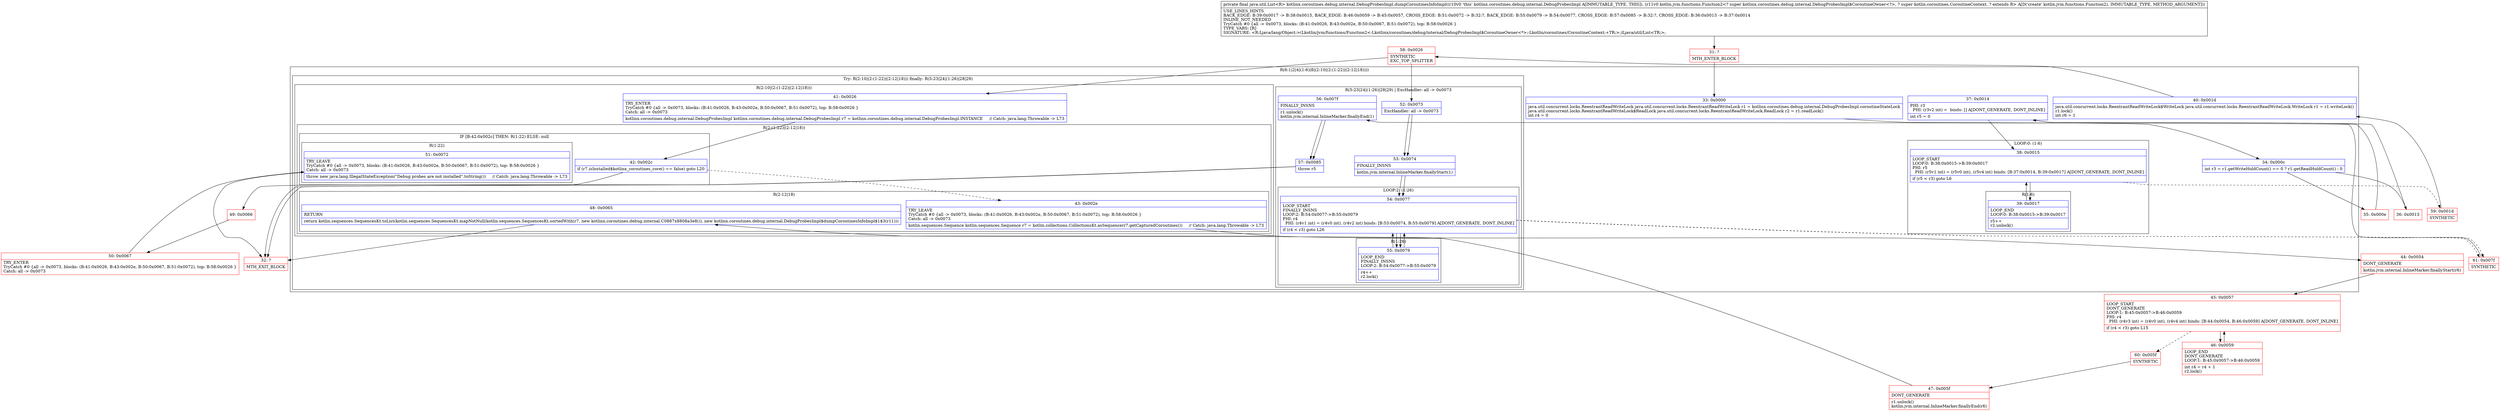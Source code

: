 digraph "CFG forkotlinx.coroutines.debug.internal.DebugProbesImpl.dumpCoroutinesInfoImpl(Lkotlin\/jvm\/functions\/Function2;)Ljava\/util\/List;" {
subgraph cluster_Region_1828277321 {
label = "R(6:1|2|4|(1:6)|8|(2:10|(2:(1:22)|(2:12|18))))";
node [shape=record,color=blue];
Node_33 [shape=record,label="{33\:\ 0x0000|java.util.concurrent.locks.ReentrantReadWriteLock java.util.concurrent.locks.ReentrantReadWriteLock r1 = kotlinx.coroutines.debug.internal.DebugProbesImpl.coroutineStateLock\ljava.util.concurrent.locks.ReentrantReadWriteLock$ReadLock java.util.concurrent.locks.ReentrantReadWriteLock.ReadLock r2 = r1.readLock()\lint r4 = 0\l}"];
Node_34 [shape=record,label="{34\:\ 0x000c|int r3 = r1.getWriteHoldCount() == 0 ? r1.getReadHoldCount() : 0\l}"];
Node_37 [shape=record,label="{37\:\ 0x0014|PHI: r3 \l  PHI: (r3v2 int) =  binds: [] A[DONT_GENERATE, DONT_INLINE]\l|int r5 = 0\l}"];
subgraph cluster_LoopRegion_863650132 {
label = "LOOP:0: (1:6)";
node [shape=record,color=blue];
Node_38 [shape=record,label="{38\:\ 0x0015|LOOP_START\lLOOP:0: B:38:0x0015\-\>B:39:0x0017\lPHI: r5 \l  PHI: (r5v1 int) = (r5v0 int), (r5v4 int) binds: [B:37:0x0014, B:39:0x0017] A[DONT_GENERATE, DONT_INLINE]\l|if (r5 \< r3) goto L6\l}"];
subgraph cluster_Region_154708804 {
label = "R(1:6)";
node [shape=record,color=blue];
Node_39 [shape=record,label="{39\:\ 0x0017|LOOP_END\lLOOP:0: B:38:0x0015\-\>B:39:0x0017\l|r5++\lr2.unlock()\l}"];
}
}
Node_40 [shape=record,label="{40\:\ 0x001d|java.util.concurrent.locks.ReentrantReadWriteLock$WriteLock java.util.concurrent.locks.ReentrantReadWriteLock.WriteLock r1 = r1.writeLock()\lr1.lock()\lint r6 = 1\l}"];
subgraph cluster_TryCatchRegion_390275993 {
label = "Try: R(2:10|(2:(1:22)|(2:12|18))) finally: R(5:23|24|(1:26)|28|29)";
node [shape=record,color=blue];
subgraph cluster_Region_970529721 {
label = "R(2:10|(2:(1:22)|(2:12|18)))";
node [shape=record,color=blue];
Node_41 [shape=record,label="{41\:\ 0x0026|TRY_ENTER\lTryCatch #0 \{all \-\> 0x0073, blocks: (B:41:0x0026, B:43:0x002e, B:50:0x0067, B:51:0x0072), top: B:58:0x0026 \}\lCatch: all \-\> 0x0073\l|kotlinx.coroutines.debug.internal.DebugProbesImpl kotlinx.coroutines.debug.internal.DebugProbesImpl r7 = kotlinx.coroutines.debug.internal.DebugProbesImpl.INSTANCE     \/\/ Catch: java.lang.Throwable \-\> L73\l}"];
subgraph cluster_Region_347505157 {
label = "R(2:(1:22)|(2:12|18))";
node [shape=record,color=blue];
subgraph cluster_IfRegion_315652839 {
label = "IF [B:42:0x002c] THEN: R(1:22) ELSE: null";
node [shape=record,color=blue];
Node_42 [shape=record,label="{42\:\ 0x002c|if (r7.isInstalled$kotlinx_coroutines_core() == false) goto L20\l}"];
subgraph cluster_Region_1699468940 {
label = "R(1:22)";
node [shape=record,color=blue];
Node_51 [shape=record,label="{51\:\ 0x0072|TRY_LEAVE\lTryCatch #0 \{all \-\> 0x0073, blocks: (B:41:0x0026, B:43:0x002e, B:50:0x0067, B:51:0x0072), top: B:58:0x0026 \}\lCatch: all \-\> 0x0073\l|throw new java.lang.IllegalStateException(\"Debug probes are not installed\".toString())     \/\/ Catch: java.lang.Throwable \-\> L73\l}"];
}
}
subgraph cluster_Region_1942092040 {
label = "R(2:12|18)";
node [shape=record,color=blue];
Node_43 [shape=record,label="{43\:\ 0x002e|TRY_LEAVE\lTryCatch #0 \{all \-\> 0x0073, blocks: (B:41:0x0026, B:43:0x002e, B:50:0x0067, B:51:0x0072), top: B:58:0x0026 \}\lCatch: all \-\> 0x0073\l|kotlin.sequences.Sequence kotlin.sequences.Sequence r7 = kotlin.collections.CollectionsKt.asSequence(r7.getCapturedCoroutines())     \/\/ Catch: java.lang.Throwable \-\> L73\l}"];
Node_48 [shape=record,label="{48\:\ 0x0065|RETURN\l|return kotlin.sequences.SequencesKt.toList(kotlin.sequences.SequencesKt.mapNotNull(kotlin.sequences.SequencesKt.sortedWith(r7, new kotlinx.coroutines.debug.internal.C0887x8808a3e8()), new kotlinx.coroutines.debug.internal.DebugProbesImpl$dumpCoroutinesInfoImpl$1$3(r11)))\l}"];
}
}
}
subgraph cluster_Region_2144648948 {
label = "R(5:23|24|(1:26)|28|29) | ExcHandler: all \-\> 0x0073\l";
node [shape=record,color=blue];
Node_52 [shape=record,label="{52\:\ 0x0073|ExcHandler: all \-\> 0x0073\l}"];
Node_53 [shape=record,label="{53\:\ 0x0074|FINALLY_INSNS\l|kotlin.jvm.internal.InlineMarker.finallyStart(1)\l}"];
subgraph cluster_LoopRegion_365415585 {
label = "LOOP:2: (1:26)";
node [shape=record,color=blue];
Node_54 [shape=record,label="{54\:\ 0x0077|LOOP_START\lFINALLY_INSNS\lLOOP:2: B:54:0x0077\-\>B:55:0x0079\lPHI: r4 \l  PHI: (r4v1 int) = (r4v0 int), (r4v2 int) binds: [B:53:0x0074, B:55:0x0079] A[DONT_GENERATE, DONT_INLINE]\l|if (r4 \< r3) goto L26\l}"];
subgraph cluster_Region_1287737686 {
label = "R(1:26)";
node [shape=record,color=blue];
Node_55 [shape=record,label="{55\:\ 0x0079|LOOP_END\lFINALLY_INSNS\lLOOP:2: B:54:0x0077\-\>B:55:0x0079\l|r4++\lr2.lock()\l}"];
}
}
Node_56 [shape=record,label="{56\:\ 0x007f|FINALLY_INSNS\l|r1.unlock()\lkotlin.jvm.internal.InlineMarker.finallyEnd(1)\l}"];
Node_57 [shape=record,label="{57\:\ 0x0085|throw r5\l}"];
}
}
}
subgraph cluster_Region_2144648948 {
label = "R(5:23|24|(1:26)|28|29) | ExcHandler: all \-\> 0x0073\l";
node [shape=record,color=blue];
Node_52 [shape=record,label="{52\:\ 0x0073|ExcHandler: all \-\> 0x0073\l}"];
Node_53 [shape=record,label="{53\:\ 0x0074|FINALLY_INSNS\l|kotlin.jvm.internal.InlineMarker.finallyStart(1)\l}"];
subgraph cluster_LoopRegion_365415585 {
label = "LOOP:2: (1:26)";
node [shape=record,color=blue];
Node_54 [shape=record,label="{54\:\ 0x0077|LOOP_START\lFINALLY_INSNS\lLOOP:2: B:54:0x0077\-\>B:55:0x0079\lPHI: r4 \l  PHI: (r4v1 int) = (r4v0 int), (r4v2 int) binds: [B:53:0x0074, B:55:0x0079] A[DONT_GENERATE, DONT_INLINE]\l|if (r4 \< r3) goto L26\l}"];
subgraph cluster_Region_1287737686 {
label = "R(1:26)";
node [shape=record,color=blue];
Node_55 [shape=record,label="{55\:\ 0x0079|LOOP_END\lFINALLY_INSNS\lLOOP:2: B:54:0x0077\-\>B:55:0x0079\l|r4++\lr2.lock()\l}"];
}
}
Node_56 [shape=record,label="{56\:\ 0x007f|FINALLY_INSNS\l|r1.unlock()\lkotlin.jvm.internal.InlineMarker.finallyEnd(1)\l}"];
Node_57 [shape=record,label="{57\:\ 0x0085|throw r5\l}"];
}
Node_31 [shape=record,color=red,label="{31\:\ ?|MTH_ENTER_BLOCK\l}"];
Node_35 [shape=record,color=red,label="{35\:\ 0x000e}"];
Node_59 [shape=record,color=red,label="{59\:\ 0x001d|SYNTHETIC\l}"];
Node_58 [shape=record,color=red,label="{58\:\ 0x0026|SYNTHETIC\lEXC_TOP_SPLITTER\l}"];
Node_44 [shape=record,color=red,label="{44\:\ 0x0054|DONT_GENERATE\l|kotlin.jvm.internal.InlineMarker.finallyStart(r6)\l}"];
Node_45 [shape=record,color=red,label="{45\:\ 0x0057|LOOP_START\lDONT_GENERATE\lLOOP:1: B:45:0x0057\-\>B:46:0x0059\lPHI: r4 \l  PHI: (r4v3 int) = (r4v0 int), (r4v4 int) binds: [B:44:0x0054, B:46:0x0059] A[DONT_GENERATE, DONT_INLINE]\l|if (r4 \< r3) goto L15\l}"];
Node_46 [shape=record,color=red,label="{46\:\ 0x0059|LOOP_END\lDONT_GENERATE\lLOOP:1: B:45:0x0057\-\>B:46:0x0059\l|int r4 = r4 + 1\lr2.lock()\l}"];
Node_60 [shape=record,color=red,label="{60\:\ 0x005f|SYNTHETIC\l}"];
Node_47 [shape=record,color=red,label="{47\:\ 0x005f|DONT_GENERATE\l|r1.unlock()\lkotlin.jvm.internal.InlineMarker.finallyEnd(r6)\l}"];
Node_32 [shape=record,color=red,label="{32\:\ ?|MTH_EXIT_BLOCK\l}"];
Node_49 [shape=record,color=red,label="{49\:\ 0x0066}"];
Node_50 [shape=record,color=red,label="{50\:\ 0x0067|TRY_ENTER\lTryCatch #0 \{all \-\> 0x0073, blocks: (B:41:0x0026, B:43:0x002e, B:50:0x0067, B:51:0x0072), top: B:58:0x0026 \}\lCatch: all \-\> 0x0073\l}"];
Node_61 [shape=record,color=red,label="{61\:\ 0x007f|SYNTHETIC\l}"];
Node_36 [shape=record,color=red,label="{36\:\ 0x0013}"];
MethodNode[shape=record,label="{private final java.util.List\<R\> kotlinx.coroutines.debug.internal.DebugProbesImpl.dumpCoroutinesInfoImpl((r10v0 'this' kotlinx.coroutines.debug.internal.DebugProbesImpl A[IMMUTABLE_TYPE, THIS]), (r11v0 kotlin.jvm.functions.Function2\<? super kotlinx.coroutines.debug.internal.DebugProbesImpl$CoroutineOwner\<?\>, ? super kotlin.coroutines.CoroutineContext, ? extends R\> A[D('create' kotlin.jvm.functions.Function2), IMMUTABLE_TYPE, METHOD_ARGUMENT]))  | USE_LINES_HINTS\lBACK_EDGE: B:39:0x0017 \-\> B:38:0x0015, BACK_EDGE: B:46:0x0059 \-\> B:45:0x0057, CROSS_EDGE: B:51:0x0072 \-\> B:32:?, BACK_EDGE: B:55:0x0079 \-\> B:54:0x0077, CROSS_EDGE: B:57:0x0085 \-\> B:32:?, CROSS_EDGE: B:36:0x0013 \-\> B:37:0x0014\lINLINE_NOT_NEEDED\lTryCatch #0 \{all \-\> 0x0073, blocks: (B:41:0x0026, B:43:0x002e, B:50:0x0067, B:51:0x0072), top: B:58:0x0026 \}\lTYPE_VARS: [R]\lSIGNATURE: \<R:Ljava\/lang\/Object;\>(Lkotlin\/jvm\/functions\/Function2\<\-Lkotlinx\/coroutines\/debug\/internal\/DebugProbesImpl$CoroutineOwner\<*\>;\-Lkotlin\/coroutines\/CoroutineContext;+TR;\>;)Ljava\/util\/List\<TR;\>;\l}"];
MethodNode -> Node_31;Node_33 -> Node_34;
Node_34 -> Node_35;
Node_34 -> Node_36;
Node_37 -> Node_38;
Node_38 -> Node_39;
Node_38 -> Node_59[style=dashed];
Node_39 -> Node_38;
Node_40 -> Node_58;
Node_41 -> Node_42;
Node_42 -> Node_43[style=dashed];
Node_42 -> Node_49;
Node_51 -> Node_32;
Node_43 -> Node_44;
Node_48 -> Node_32;
Node_52 -> Node_53;
Node_53 -> Node_54;
Node_54 -> Node_55;
Node_54 -> Node_61[style=dashed];
Node_55 -> Node_54;
Node_56 -> Node_57;
Node_57 -> Node_32;
Node_52 -> Node_53;
Node_53 -> Node_54;
Node_54 -> Node_55;
Node_54 -> Node_61[style=dashed];
Node_55 -> Node_54;
Node_56 -> Node_57;
Node_57 -> Node_32;
Node_31 -> Node_33;
Node_35 -> Node_37;
Node_59 -> Node_40;
Node_58 -> Node_41;
Node_58 -> Node_52;
Node_44 -> Node_45;
Node_45 -> Node_46;
Node_45 -> Node_60[style=dashed];
Node_46 -> Node_45;
Node_60 -> Node_47;
Node_47 -> Node_48;
Node_49 -> Node_50;
Node_50 -> Node_51;
Node_61 -> Node_56;
Node_36 -> Node_37;
}

